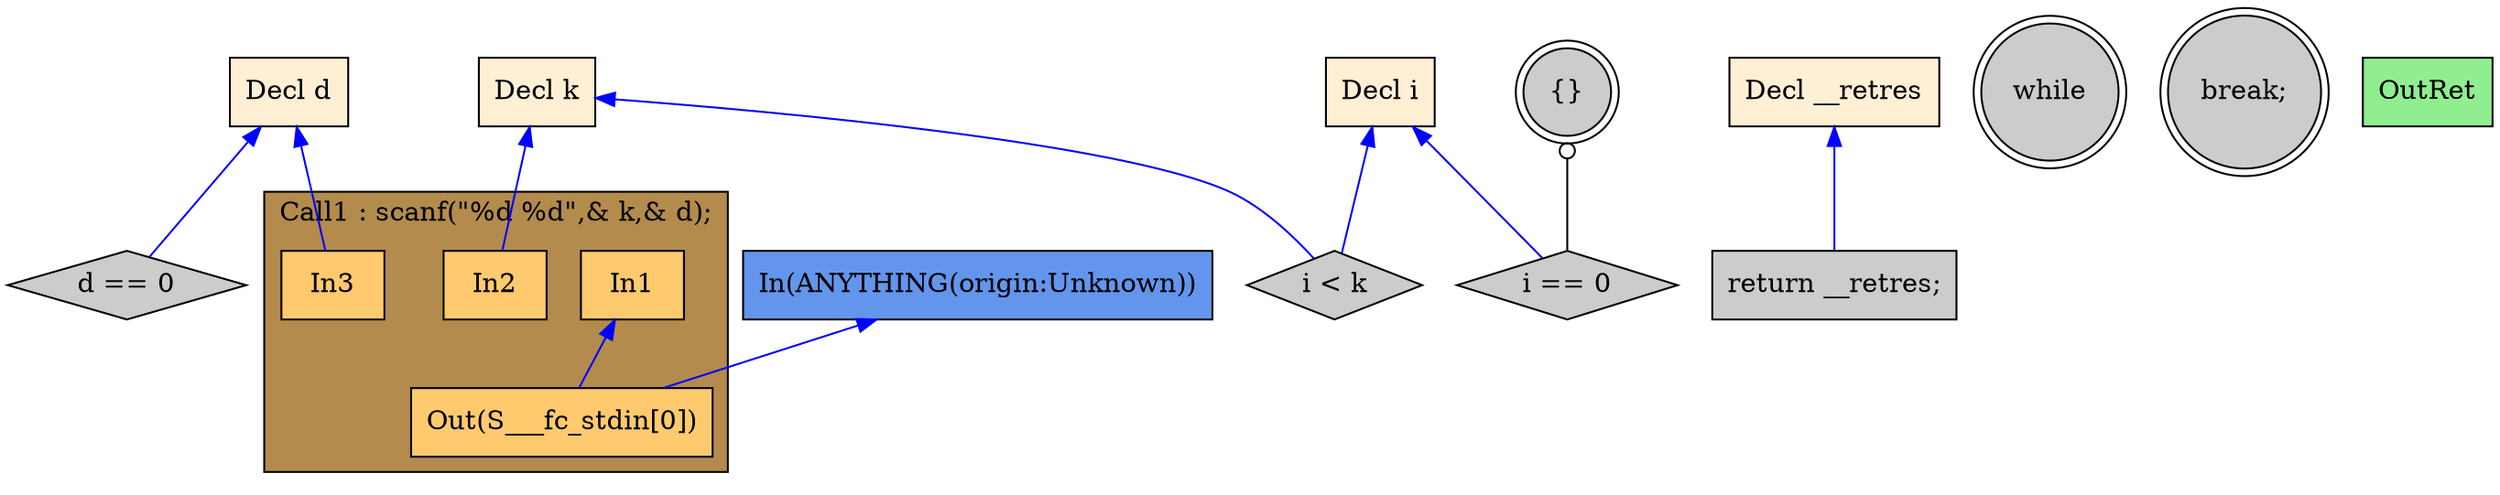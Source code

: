 digraph G {
  rankdir=TB;
  node [style="filled", ];
  2 [label="Decl k", fillcolor="#FFEFD5", shape=box, ];
  3 [label="Decl d", fillcolor="#FFEFD5", shape=box, ];
  4 [label="Decl i", fillcolor="#FFEFD5", shape=box, ];
  5 [label="Decl __retres", fillcolor="#FFEFD5", shape=box, ];
  7 [label="In1", fillcolor="#FFCA6E", shape=box, ];
  8 [label="In2", fillcolor="#FFCA6E", shape=box, ];
  9 [label="In3", fillcolor="#FFCA6E", shape=box, ];
  10 [label="Out(S___fc_stdin[0])", fillcolor="#FFCA6E", shape=box, ];
  11 [label="d == 0", fillcolor="#CCCCCC", shape=diamond, ];
  12 [label="while", fillcolor="#CCCCCC", shape=doublecircle, ];
  13 [label="i < k", fillcolor="#CCCCCC", shape=diamond, ];
  14 [label="{}", fillcolor="#CCCCCC", shape=doublecircle, ];
  15 [label="i == 0", fillcolor="#CCCCCC", shape=diamond, ];
  16 [label="break;", fillcolor="#CCCCCC", shape=doublecircle, ];
  17 [label="return __retres;", fillcolor="#CCCCCC", shape=box, ];
  18 [label="OutRet", fillcolor="#90EE90", shape=box, ];
  19 [label="In(ANYTHING(origin:Unknown))", fillcolor="#6495ED", shape=box, ];
  
  subgraph cluster_Call1 { label="Call1 : scanf(\"%d %d\",& k,& d);";
                           fillcolor="#B38B4D"; style="filled"; 10;9;8;7;
     };
  
  edge [dir=back, ];
  2 -> 8 [color="#0000FF", ];
  3 -> 9 [color="#0000FF", ];
  7 -> 10 [color="#0000FF", ];
  19 -> 10 [color="#0000FF", ];
  3 -> 11 [color="#0000FF", ];
  2 -> 13 [color="#0000FF", ];
  4 -> 13 [color="#0000FF", ];
  4 -> 15 [color="#0000FF", ];
  14 -> 15 [color="#000000", arrowtail=odot, ];
  5 -> 17 [color="#0000FF", ];
  
  }